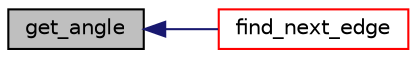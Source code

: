 digraph "get_angle"
{
  edge [fontname="Helvetica",fontsize="10",labelfontname="Helvetica",labelfontsize="10"];
  node [fontname="Helvetica",fontsize="10",shape=record];
  rankdir="LR";
  Node1 [label="get_angle",height=0.2,width=0.4,color="black", fillcolor="grey75", style="filled" fontcolor="black"];
  Node1 -> Node2 [dir="back",color="midnightblue",fontsize="10",style="solid",fontname="Helvetica"];
  Node2 [label="find_next_edge",height=0.2,width=0.4,color="red", fillcolor="white", style="filled",URL="$alpha__driver_8cpp.html#a09d6d4bec3c410ef9b9ae6cbd0559bdf"];
}
